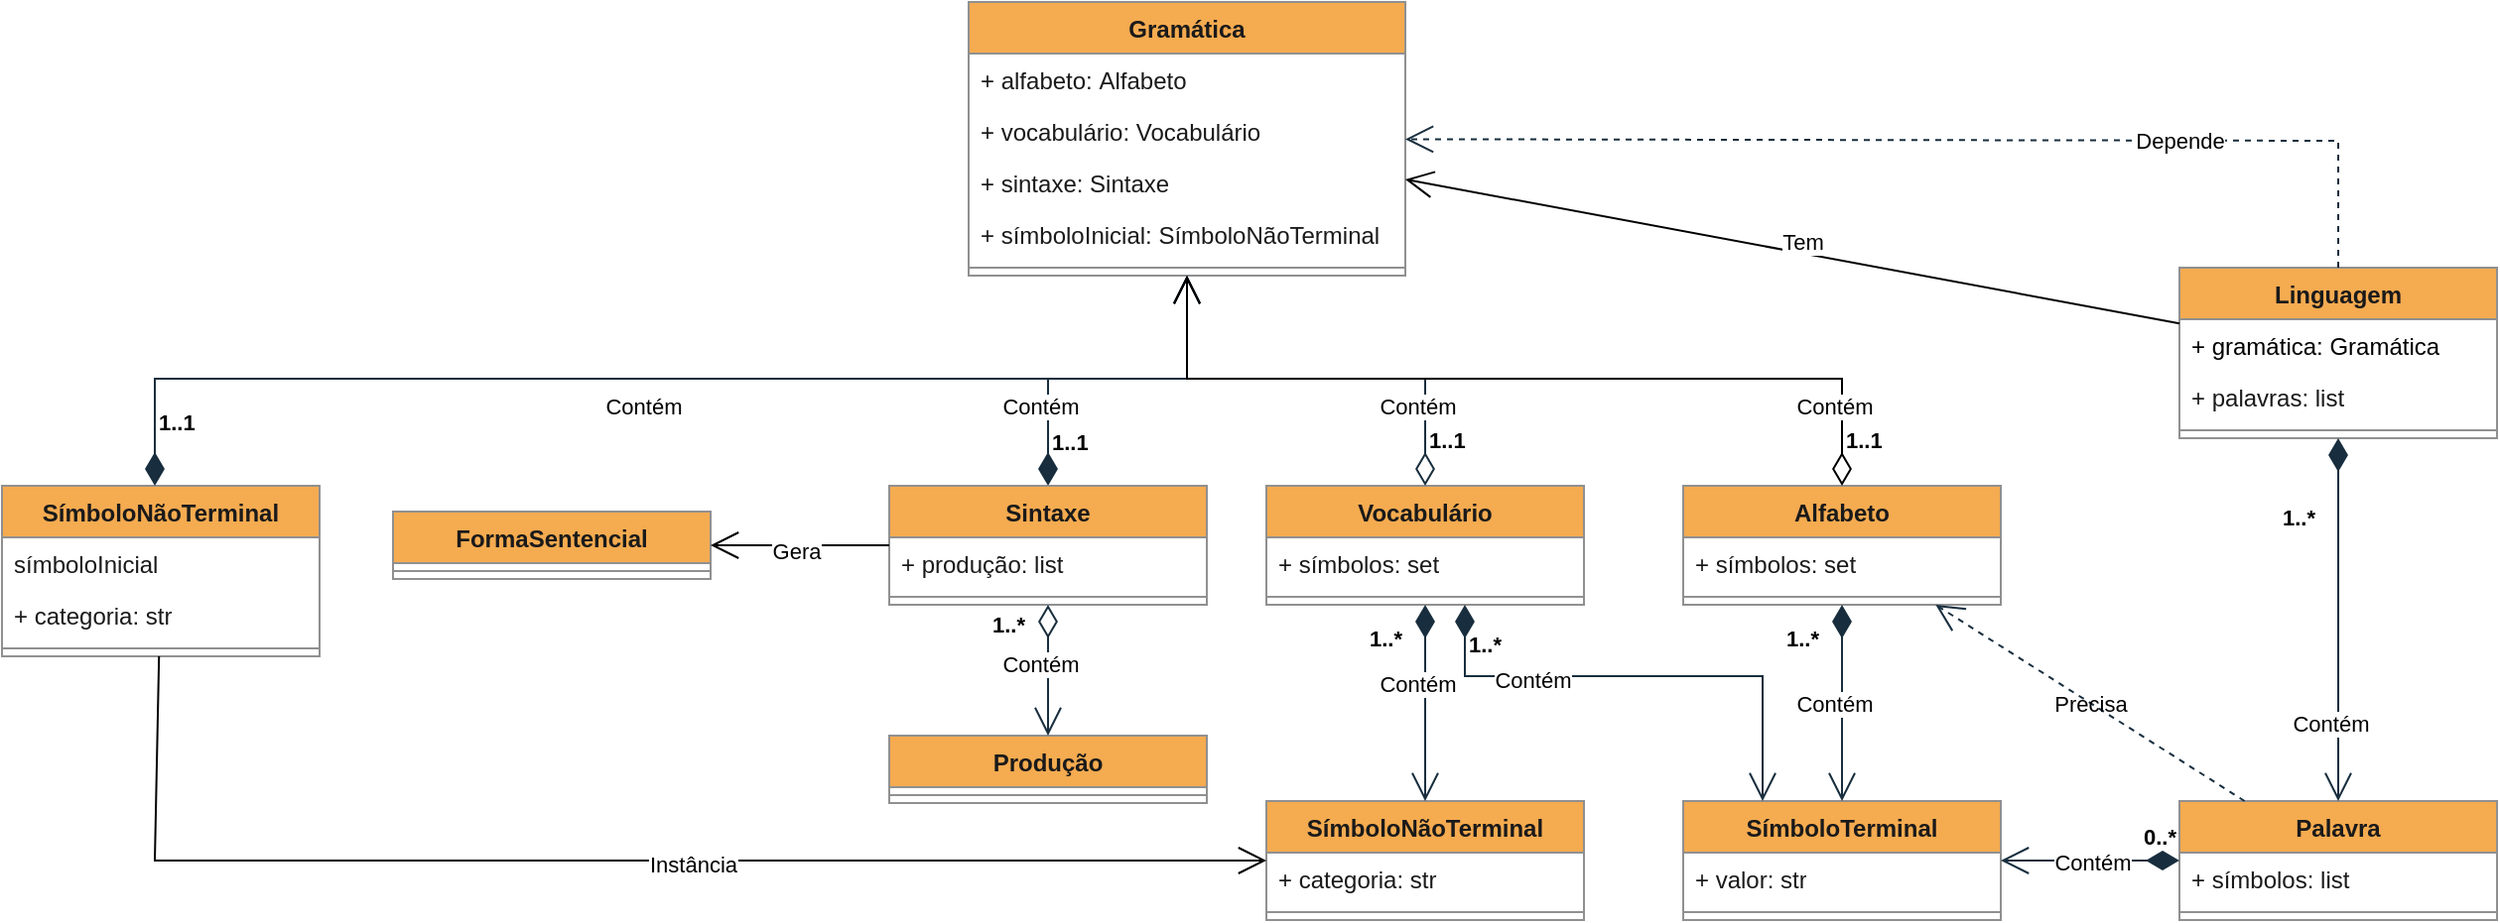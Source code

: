 <mxfile version="23.1.5" type="device">
  <diagram id="C5RBs43oDa-KdzZeNtuy" name="Page-1">
    <mxGraphModel dx="2501" dy="1915" grid="1" gridSize="10" guides="1" tooltips="1" connect="1" arrows="1" fold="1" page="1" pageScale="1" pageWidth="827" pageHeight="1169" math="0" shadow="0">
      <root>
        <mxCell id="WIyWlLk6GJQsqaUBKTNV-0" />
        <mxCell id="WIyWlLk6GJQsqaUBKTNV-1" parent="WIyWlLk6GJQsqaUBKTNV-0" />
        <mxCell id="KC9qn_wAbrLoVvTUjgyr-0" value="Palavra" style="swimlane;fontStyle=1;align=center;verticalAlign=top;childLayout=stackLayout;horizontal=1;startSize=26;horizontalStack=0;resizeParent=1;resizeParentMax=0;resizeLast=0;collapsible=1;marginBottom=0;whiteSpace=wrap;html=1;labelBackgroundColor=none;fillColor=#F5AB50;strokeColor=#909090;fontColor=#1A1A1A;" parent="WIyWlLk6GJQsqaUBKTNV-1" vertex="1">
          <mxGeometry x="270" y="183" width="160" height="60" as="geometry" />
        </mxCell>
        <mxCell id="KC9qn_wAbrLoVvTUjgyr-1" value="+ símbolos: list" style="text;strokeColor=none;fillColor=none;align=left;verticalAlign=top;spacingLeft=4;spacingRight=4;overflow=hidden;rotatable=0;points=[[0,0.5],[1,0.5]];portConstraint=eastwest;whiteSpace=wrap;html=1;labelBackgroundColor=none;fontColor=#1A1A1A;" parent="KC9qn_wAbrLoVvTUjgyr-0" vertex="1">
          <mxGeometry y="26" width="160" height="26" as="geometry" />
        </mxCell>
        <mxCell id="KC9qn_wAbrLoVvTUjgyr-2" value="" style="line;strokeWidth=1;fillColor=none;align=left;verticalAlign=middle;spacingTop=-1;spacingLeft=3;spacingRight=3;rotatable=0;labelPosition=right;points=[];portConstraint=eastwest;strokeColor=#909090;labelBackgroundColor=none;fontColor=#1A1A1A;" parent="KC9qn_wAbrLoVvTUjgyr-0" vertex="1">
          <mxGeometry y="52" width="160" height="8" as="geometry" />
        </mxCell>
        <mxCell id="KC9qn_wAbrLoVvTUjgyr-4" value="Alfabeto" style="swimlane;fontStyle=1;align=center;verticalAlign=top;childLayout=stackLayout;horizontal=1;startSize=26;horizontalStack=0;resizeParent=1;resizeParentMax=0;resizeLast=0;collapsible=1;marginBottom=0;whiteSpace=wrap;html=1;labelBackgroundColor=none;fillColor=#F5AB50;strokeColor=#909090;fontColor=#1A1A1A;" parent="WIyWlLk6GJQsqaUBKTNV-1" vertex="1">
          <mxGeometry x="20" y="24" width="160" height="60" as="geometry" />
        </mxCell>
        <mxCell id="KC9qn_wAbrLoVvTUjgyr-5" value="+ símbolos: set" style="text;strokeColor=none;fillColor=none;align=left;verticalAlign=top;spacingLeft=4;spacingRight=4;overflow=hidden;rotatable=0;points=[[0,0.5],[1,0.5]];portConstraint=eastwest;whiteSpace=wrap;html=1;labelBackgroundColor=none;fontColor=#1A1A1A;" parent="KC9qn_wAbrLoVvTUjgyr-4" vertex="1">
          <mxGeometry y="26" width="160" height="26" as="geometry" />
        </mxCell>
        <mxCell id="KC9qn_wAbrLoVvTUjgyr-6" value="" style="line;strokeWidth=1;fillColor=none;align=left;verticalAlign=middle;spacingTop=-1;spacingLeft=3;spacingRight=3;rotatable=0;labelPosition=right;points=[];portConstraint=eastwest;strokeColor=#909090;labelBackgroundColor=none;fontColor=#1A1A1A;" parent="KC9qn_wAbrLoVvTUjgyr-4" vertex="1">
          <mxGeometry y="52" width="160" height="8" as="geometry" />
        </mxCell>
        <mxCell id="KC9qn_wAbrLoVvTUjgyr-8" value="Linguagem" style="swimlane;fontStyle=1;align=center;verticalAlign=top;childLayout=stackLayout;horizontal=1;startSize=26;horizontalStack=0;resizeParent=1;resizeParentMax=0;resizeLast=0;collapsible=1;marginBottom=0;whiteSpace=wrap;html=1;labelBackgroundColor=none;fillColor=#F5AB50;strokeColor=#909090;fontColor=#1A1A1A;" parent="WIyWlLk6GJQsqaUBKTNV-1" vertex="1">
          <mxGeometry x="270" y="-86" width="160" height="86" as="geometry">
            <mxRectangle x="300" y="340" width="100" height="30" as="alternateBounds" />
          </mxGeometry>
        </mxCell>
        <mxCell id="8KDkpB8A5qFGhit-usQy-15" value="+ gramática: Gramática" style="text;strokeColor=none;fillColor=none;align=left;verticalAlign=top;spacingLeft=4;spacingRight=4;overflow=hidden;rotatable=0;points=[[0,0.5],[1,0.5]];portConstraint=eastwest;whiteSpace=wrap;html=1;" vertex="1" parent="KC9qn_wAbrLoVvTUjgyr-8">
          <mxGeometry y="26" width="160" height="26" as="geometry" />
        </mxCell>
        <mxCell id="gND7RPk0W_1YS8u8bLGv-8" value="+&amp;nbsp;palavras:&amp;nbsp;list" style="text;strokeColor=none;fillColor=none;align=left;verticalAlign=top;spacingLeft=4;spacingRight=4;overflow=hidden;rotatable=0;points=[[0,0.5],[1,0.5]];portConstraint=eastwest;whiteSpace=wrap;html=1;labelBackgroundColor=none;fontColor=#1A1A1A;" parent="KC9qn_wAbrLoVvTUjgyr-8" vertex="1">
          <mxGeometry y="52" width="160" height="26" as="geometry" />
        </mxCell>
        <mxCell id="KC9qn_wAbrLoVvTUjgyr-10" value="" style="line;strokeWidth=1;fillColor=none;align=left;verticalAlign=middle;spacingTop=-1;spacingLeft=3;spacingRight=3;rotatable=0;labelPosition=right;points=[];portConstraint=eastwest;strokeColor=#909090;labelBackgroundColor=none;fontColor=#1A1A1A;" parent="KC9qn_wAbrLoVvTUjgyr-8" vertex="1">
          <mxGeometry y="78" width="160" height="8" as="geometry" />
        </mxCell>
        <mxCell id="gND7RPk0W_1YS8u8bLGv-0" value="SímboloTerminal" style="swimlane;fontStyle=1;align=center;verticalAlign=top;childLayout=stackLayout;horizontal=1;startSize=26;horizontalStack=0;resizeParent=1;resizeParentMax=0;resizeLast=0;collapsible=1;marginBottom=0;whiteSpace=wrap;html=1;labelBackgroundColor=none;fillColor=#F5AB50;strokeColor=#909090;fontColor=#1A1A1A;" parent="WIyWlLk6GJQsqaUBKTNV-1" vertex="1">
          <mxGeometry x="20" y="183" width="160" height="60" as="geometry">
            <mxRectangle x="20" y="170" width="90" height="30" as="alternateBounds" />
          </mxGeometry>
        </mxCell>
        <mxCell id="TWA2oFTpwlA6nahOtgsA-4" value="+ valor: str" style="text;strokeColor=none;fillColor=none;align=left;verticalAlign=top;spacingLeft=4;spacingRight=4;overflow=hidden;rotatable=0;points=[[0,0.5],[1,0.5]];portConstraint=eastwest;whiteSpace=wrap;html=1;labelBackgroundColor=none;fontColor=#1A1A1A;" parent="gND7RPk0W_1YS8u8bLGv-0" vertex="1">
          <mxGeometry y="26" width="160" height="26" as="geometry" />
        </mxCell>
        <mxCell id="gND7RPk0W_1YS8u8bLGv-2" value="" style="line;strokeWidth=1;fillColor=none;align=left;verticalAlign=middle;spacingTop=-1;spacingLeft=3;spacingRight=3;rotatable=0;labelPosition=right;points=[];portConstraint=eastwest;strokeColor=#909090;labelBackgroundColor=none;fontColor=#1A1A1A;" parent="gND7RPk0W_1YS8u8bLGv-0" vertex="1">
          <mxGeometry y="52" width="160" height="8" as="geometry" />
        </mxCell>
        <mxCell id="gND7RPk0W_1YS8u8bLGv-10" value="&lt;b&gt;1..*&lt;/b&gt;" style="endArrow=open;endSize=12;startArrow=diamondThin;startSize=14;startFill=1;edgeStyle=orthogonalEdgeStyle;align=left;verticalAlign=bottom;rounded=0;html=1;targetPerimeterSpacing=0;labelBackgroundColor=none;strokeColor=#182E3E;fontColor=default;" parent="WIyWlLk6GJQsqaUBKTNV-1" source="KC9qn_wAbrLoVvTUjgyr-4" target="gND7RPk0W_1YS8u8bLGv-0" edge="1">
          <mxGeometry x="-0.475" y="-30" relative="1" as="geometry">
            <mxPoint x="180" y="270" as="sourcePoint" />
            <mxPoint x="60" y="270" as="targetPoint" />
            <mxPoint as="offset" />
          </mxGeometry>
        </mxCell>
        <mxCell id="gND7RPk0W_1YS8u8bLGv-13" value="&lt;b&gt;0..*&lt;/b&gt;" style="endArrow=open;endSize=12;startArrow=diamondThin;startSize=14;startFill=1;edgeStyle=orthogonalEdgeStyle;align=left;verticalAlign=bottom;rounded=0;html=1;targetPerimeterSpacing=0;labelBackgroundColor=none;strokeColor=#182E3E;fontColor=default;" parent="WIyWlLk6GJQsqaUBKTNV-1" source="KC9qn_wAbrLoVvTUjgyr-0" target="gND7RPk0W_1YS8u8bLGv-0" edge="1">
          <mxGeometry x="-0.556" y="-3" relative="1" as="geometry">
            <mxPoint x="400" y="320" as="sourcePoint" />
            <mxPoint x="400" y="236" as="targetPoint" />
            <mxPoint as="offset" />
          </mxGeometry>
        </mxCell>
        <mxCell id="gND7RPk0W_1YS8u8bLGv-15" value="Precisa" style="endArrow=open;endSize=12;dashed=1;html=1;rounded=0;labelBackgroundColor=none;strokeColor=#182E3E;fontColor=default;" parent="WIyWlLk6GJQsqaUBKTNV-1" source="KC9qn_wAbrLoVvTUjgyr-0" target="KC9qn_wAbrLoVvTUjgyr-4" edge="1">
          <mxGeometry width="160" relative="1" as="geometry">
            <mxPoint x="570" y="260" as="sourcePoint" />
            <mxPoint x="730" y="260" as="targetPoint" />
          </mxGeometry>
        </mxCell>
        <mxCell id="TWA2oFTpwlA6nahOtgsA-2" value="&lt;b&gt;1..*&lt;/b&gt;" style="endArrow=open;endSize=12;startArrow=diamondThin;startSize=14;startFill=1;edgeStyle=orthogonalEdgeStyle;align=left;verticalAlign=bottom;rounded=0;html=1;targetPerimeterSpacing=0;labelBackgroundColor=none;strokeColor=#182E3E;fontColor=default;" parent="WIyWlLk6GJQsqaUBKTNV-1" source="KC9qn_wAbrLoVvTUjgyr-8" target="KC9qn_wAbrLoVvTUjgyr-0" edge="1">
          <mxGeometry x="-0.465" y="-30" relative="1" as="geometry">
            <mxPoint x="510" y="280" as="sourcePoint" />
            <mxPoint x="420" y="280" as="targetPoint" />
            <mxPoint as="offset" />
          </mxGeometry>
        </mxCell>
        <mxCell id="XZOa5JN2ejwMlJvhmXEw-0" value="SímboloNãoTerminal" style="swimlane;fontStyle=1;align=center;verticalAlign=top;childLayout=stackLayout;horizontal=1;startSize=26;horizontalStack=0;resizeParent=1;resizeParentMax=0;resizeLast=0;collapsible=1;marginBottom=0;whiteSpace=wrap;html=1;labelBackgroundColor=none;fillColor=#F5AB50;strokeColor=#909090;fontColor=#1A1A1A;" vertex="1" parent="WIyWlLk6GJQsqaUBKTNV-1">
          <mxGeometry x="-190" y="183" width="160" height="60" as="geometry">
            <mxRectangle x="20" y="170" width="90" height="30" as="alternateBounds" />
          </mxGeometry>
        </mxCell>
        <mxCell id="XZOa5JN2ejwMlJvhmXEw-1" value="+ categoria: str" style="text;strokeColor=none;fillColor=none;align=left;verticalAlign=top;spacingLeft=4;spacingRight=4;overflow=hidden;rotatable=0;points=[[0,0.5],[1,0.5]];portConstraint=eastwest;whiteSpace=wrap;html=1;labelBackgroundColor=none;fontColor=#1A1A1A;" vertex="1" parent="XZOa5JN2ejwMlJvhmXEw-0">
          <mxGeometry y="26" width="160" height="26" as="geometry" />
        </mxCell>
        <mxCell id="XZOa5JN2ejwMlJvhmXEw-2" value="" style="line;strokeWidth=1;fillColor=none;align=left;verticalAlign=middle;spacingTop=-1;spacingLeft=3;spacingRight=3;rotatable=0;labelPosition=right;points=[];portConstraint=eastwest;strokeColor=#909090;labelBackgroundColor=none;fontColor=#1A1A1A;" vertex="1" parent="XZOa5JN2ejwMlJvhmXEw-0">
          <mxGeometry y="52" width="160" height="8" as="geometry" />
        </mxCell>
        <mxCell id="XZOa5JN2ejwMlJvhmXEw-7" value="Vocabulário" style="swimlane;fontStyle=1;align=center;verticalAlign=top;childLayout=stackLayout;horizontal=1;startSize=26;horizontalStack=0;resizeParent=1;resizeParentMax=0;resizeLast=0;collapsible=1;marginBottom=0;whiteSpace=wrap;html=1;labelBackgroundColor=none;fillColor=#F5AB50;strokeColor=#909090;fontColor=#1A1A1A;" vertex="1" parent="WIyWlLk6GJQsqaUBKTNV-1">
          <mxGeometry x="-190" y="24" width="160" height="60" as="geometry">
            <mxRectangle x="20" y="170" width="90" height="30" as="alternateBounds" />
          </mxGeometry>
        </mxCell>
        <mxCell id="8KDkpB8A5qFGhit-usQy-0" value="+ símbolos: set" style="text;strokeColor=none;fillColor=none;align=left;verticalAlign=top;spacingLeft=4;spacingRight=4;overflow=hidden;rotatable=0;points=[[0,0.5],[1,0.5]];portConstraint=eastwest;whiteSpace=wrap;html=1;labelBackgroundColor=none;fontColor=#1A1A1A;" vertex="1" parent="XZOa5JN2ejwMlJvhmXEw-7">
          <mxGeometry y="26" width="160" height="26" as="geometry" />
        </mxCell>
        <mxCell id="XZOa5JN2ejwMlJvhmXEw-9" value="" style="line;strokeWidth=1;fillColor=none;align=left;verticalAlign=middle;spacingTop=-1;spacingLeft=3;spacingRight=3;rotatable=0;labelPosition=right;points=[];portConstraint=eastwest;strokeColor=#909090;labelBackgroundColor=none;fontColor=#1A1A1A;" vertex="1" parent="XZOa5JN2ejwMlJvhmXEw-7">
          <mxGeometry y="52" width="160" height="8" as="geometry" />
        </mxCell>
        <mxCell id="XZOa5JN2ejwMlJvhmXEw-12" value="Produção" style="swimlane;fontStyle=1;align=center;verticalAlign=top;childLayout=stackLayout;horizontal=1;startSize=26;horizontalStack=0;resizeParent=1;resizeParentMax=0;resizeLast=0;collapsible=1;marginBottom=0;whiteSpace=wrap;html=1;labelBackgroundColor=none;fillColor=#F5AB50;strokeColor=#909090;fontColor=#1A1A1A;" vertex="1" parent="WIyWlLk6GJQsqaUBKTNV-1">
          <mxGeometry x="-380" y="150" width="160" height="34" as="geometry">
            <mxRectangle x="20" y="170" width="90" height="30" as="alternateBounds" />
          </mxGeometry>
        </mxCell>
        <mxCell id="XZOa5JN2ejwMlJvhmXEw-13" value="" style="line;strokeWidth=1;fillColor=none;align=left;verticalAlign=middle;spacingTop=-1;spacingLeft=3;spacingRight=3;rotatable=0;labelPosition=right;points=[];portConstraint=eastwest;strokeColor=#909090;labelBackgroundColor=none;fontColor=#1A1A1A;" vertex="1" parent="XZOa5JN2ejwMlJvhmXEw-12">
          <mxGeometry y="26" width="160" height="8" as="geometry" />
        </mxCell>
        <mxCell id="XZOa5JN2ejwMlJvhmXEw-21" value="SímboloNãoTerminal" style="swimlane;fontStyle=1;align=center;verticalAlign=top;childLayout=stackLayout;horizontal=1;startSize=26;horizontalStack=0;resizeParent=1;resizeParentMax=0;resizeLast=0;collapsible=1;marginBottom=0;whiteSpace=wrap;html=1;labelBackgroundColor=none;fillColor=#F5AB50;strokeColor=#909090;fontColor=#1A1A1A;" vertex="1" parent="WIyWlLk6GJQsqaUBKTNV-1">
          <mxGeometry x="-827" y="24" width="160" height="86" as="geometry">
            <mxRectangle x="20" y="170" width="90" height="30" as="alternateBounds" />
          </mxGeometry>
        </mxCell>
        <mxCell id="XZOa5JN2ejwMlJvhmXEw-24" value="símboloInicial" style="text;strokeColor=none;fillColor=none;align=left;verticalAlign=top;spacingLeft=4;spacingRight=4;overflow=hidden;rotatable=0;points=[[0,0.5],[1,0.5]];portConstraint=eastwest;whiteSpace=wrap;html=1;labelBackgroundColor=none;fontColor=#1A1A1A;" vertex="1" parent="XZOa5JN2ejwMlJvhmXEw-21">
          <mxGeometry y="26" width="160" height="26" as="geometry" />
        </mxCell>
        <mxCell id="XZOa5JN2ejwMlJvhmXEw-22" value="+ categoria: str" style="text;strokeColor=none;fillColor=none;align=left;verticalAlign=top;spacingLeft=4;spacingRight=4;overflow=hidden;rotatable=0;points=[[0,0.5],[1,0.5]];portConstraint=eastwest;whiteSpace=wrap;html=1;labelBackgroundColor=none;fontColor=#1A1A1A;" vertex="1" parent="XZOa5JN2ejwMlJvhmXEw-21">
          <mxGeometry y="52" width="160" height="26" as="geometry" />
        </mxCell>
        <mxCell id="XZOa5JN2ejwMlJvhmXEw-23" value="" style="line;strokeWidth=1;fillColor=none;align=left;verticalAlign=middle;spacingTop=-1;spacingLeft=3;spacingRight=3;rotatable=0;labelPosition=right;points=[];portConstraint=eastwest;strokeColor=#909090;labelBackgroundColor=none;fontColor=#1A1A1A;" vertex="1" parent="XZOa5JN2ejwMlJvhmXEw-21">
          <mxGeometry y="78" width="160" height="8" as="geometry" />
        </mxCell>
        <mxCell id="XZOa5JN2ejwMlJvhmXEw-25" value="" style="endArrow=open;startArrow=none;endFill=0;startFill=0;html=1;rounded=0;endSize=12;" edge="1" parent="WIyWlLk6GJQsqaUBKTNV-1" source="XZOa5JN2ejwMlJvhmXEw-21" target="XZOa5JN2ejwMlJvhmXEw-0">
          <mxGeometry width="160" relative="1" as="geometry">
            <mxPoint x="-380" y="150" as="sourcePoint" />
            <mxPoint x="-220" y="150" as="targetPoint" />
            <Array as="points">
              <mxPoint x="-750" y="213" />
            </Array>
          </mxGeometry>
        </mxCell>
        <mxCell id="XZOa5JN2ejwMlJvhmXEw-34" value="Instância" style="edgeLabel;html=1;align=center;verticalAlign=middle;resizable=0;points=[];" connectable="0" vertex="1" parent="XZOa5JN2ejwMlJvhmXEw-25">
          <mxGeometry x="0.127" y="-2" relative="1" as="geometry">
            <mxPoint as="offset" />
          </mxGeometry>
        </mxCell>
        <mxCell id="XZOa5JN2ejwMlJvhmXEw-26" value="Gramática" style="swimlane;fontStyle=1;align=center;verticalAlign=top;childLayout=stackLayout;horizontal=1;startSize=26;horizontalStack=0;resizeParent=1;resizeParentMax=0;resizeLast=0;collapsible=1;marginBottom=0;whiteSpace=wrap;html=1;labelBackgroundColor=none;fillColor=#F5AB50;strokeColor=#909090;fontColor=#1A1A1A;" vertex="1" parent="WIyWlLk6GJQsqaUBKTNV-1">
          <mxGeometry x="-340" y="-220" width="220" height="138" as="geometry">
            <mxRectangle x="20" y="170" width="90" height="30" as="alternateBounds" />
          </mxGeometry>
        </mxCell>
        <mxCell id="8KDkpB8A5qFGhit-usQy-11" value="+ alfabeto:&amp;nbsp;Alfabeto" style="text;strokeColor=none;fillColor=none;align=left;verticalAlign=top;spacingLeft=4;spacingRight=4;overflow=hidden;rotatable=0;points=[[0,0.5],[1,0.5]];portConstraint=eastwest;whiteSpace=wrap;html=1;labelBackgroundColor=none;fontColor=#1A1A1A;" vertex="1" parent="XZOa5JN2ejwMlJvhmXEw-26">
          <mxGeometry y="26" width="220" height="26" as="geometry" />
        </mxCell>
        <mxCell id="8KDkpB8A5qFGhit-usQy-9" value="+ vocabulário:&amp;nbsp;Vocabulário" style="text;strokeColor=none;fillColor=none;align=left;verticalAlign=top;spacingLeft=4;spacingRight=4;overflow=hidden;rotatable=0;points=[[0,0.5],[1,0.5]];portConstraint=eastwest;whiteSpace=wrap;html=1;labelBackgroundColor=none;fontColor=#1A1A1A;" vertex="1" parent="XZOa5JN2ejwMlJvhmXEw-26">
          <mxGeometry y="52" width="220" height="26" as="geometry" />
        </mxCell>
        <mxCell id="8KDkpB8A5qFGhit-usQy-10" value="+ sintaxe:&amp;nbsp;Sintaxe" style="text;strokeColor=none;fillColor=none;align=left;verticalAlign=top;spacingLeft=4;spacingRight=4;overflow=hidden;rotatable=0;points=[[0,0.5],[1,0.5]];portConstraint=eastwest;whiteSpace=wrap;html=1;labelBackgroundColor=none;fontColor=#1A1A1A;" vertex="1" parent="XZOa5JN2ejwMlJvhmXEw-26">
          <mxGeometry y="78" width="220" height="26" as="geometry" />
        </mxCell>
        <mxCell id="8KDkpB8A5qFGhit-usQy-6" value="+ símboloInicial:&amp;nbsp;SímboloNãoTerminal" style="text;strokeColor=none;fillColor=none;align=left;verticalAlign=top;spacingLeft=4;spacingRight=4;overflow=hidden;rotatable=0;points=[[0,0.5],[1,0.5]];portConstraint=eastwest;whiteSpace=wrap;html=1;labelBackgroundColor=none;fontColor=#1A1A1A;" vertex="1" parent="XZOa5JN2ejwMlJvhmXEw-26">
          <mxGeometry y="104" width="220" height="26" as="geometry" />
        </mxCell>
        <mxCell id="XZOa5JN2ejwMlJvhmXEw-27" value="" style="line;strokeWidth=1;fillColor=none;align=left;verticalAlign=middle;spacingTop=-1;spacingLeft=3;spacingRight=3;rotatable=0;labelPosition=right;points=[];portConstraint=eastwest;strokeColor=#909090;labelBackgroundColor=none;fontColor=#1A1A1A;" vertex="1" parent="XZOa5JN2ejwMlJvhmXEw-26">
          <mxGeometry y="130" width="220" height="8" as="geometry" />
        </mxCell>
        <mxCell id="XZOa5JN2ejwMlJvhmXEw-29" value="&lt;b&gt;1..1&lt;/b&gt;" style="endArrow=open;endSize=12;startArrow=diamondThin;startSize=14;startFill=0;edgeStyle=orthogonalEdgeStyle;align=left;verticalAlign=bottom;rounded=0;html=1;targetPerimeterSpacing=0;labelBackgroundColor=none;strokeColor=#182E3E;fontColor=default;" edge="1" parent="WIyWlLk6GJQsqaUBKTNV-1" source="XZOa5JN2ejwMlJvhmXEw-7" target="XZOa5JN2ejwMlJvhmXEw-26">
          <mxGeometry x="-0.878" relative="1" as="geometry">
            <mxPoint x="-170" y="11" as="sourcePoint" />
            <mxPoint x="-500" y="-99" as="targetPoint" />
            <mxPoint as="offset" />
            <Array as="points">
              <mxPoint x="-110" y="-30" />
              <mxPoint x="-230" y="-30" />
            </Array>
          </mxGeometry>
        </mxCell>
        <mxCell id="XZOa5JN2ejwMlJvhmXEw-30" value="&lt;b&gt;1..1&lt;br&gt;&lt;/b&gt;" style="endArrow=open;endSize=12;startArrow=diamondThin;startSize=14;startFill=1;edgeStyle=orthogonalEdgeStyle;align=left;verticalAlign=bottom;rounded=0;html=1;targetPerimeterSpacing=0;labelBackgroundColor=none;strokeColor=#182E3E;fontColor=default;" edge="1" parent="WIyWlLk6GJQsqaUBKTNV-1" source="3rAQtkAcfbmT3sl82F9G-8" target="XZOa5JN2ejwMlJvhmXEw-26">
          <mxGeometry x="-0.844" relative="1" as="geometry">
            <mxPoint x="-360" as="sourcePoint" />
            <mxPoint x="-420" y="-110" as="targetPoint" />
            <mxPoint as="offset" />
            <Array as="points">
              <mxPoint x="-300" y="-30" />
              <mxPoint x="-230" y="-30" />
            </Array>
          </mxGeometry>
        </mxCell>
        <mxCell id="XZOa5JN2ejwMlJvhmXEw-31" value="&lt;b&gt;1..1&lt;/b&gt;" style="endArrow=open;endSize=12;startArrow=diamondThin;startSize=14;startFill=1;edgeStyle=orthogonalEdgeStyle;align=left;verticalAlign=bottom;rounded=0;html=1;targetPerimeterSpacing=0;labelBackgroundColor=none;strokeColor=#182E3E;fontColor=default;" edge="1" parent="WIyWlLk6GJQsqaUBKTNV-1" source="XZOa5JN2ejwMlJvhmXEw-21" target="XZOa5JN2ejwMlJvhmXEw-26">
          <mxGeometry x="-0.926" relative="1" as="geometry">
            <mxPoint x="-500" y="10" as="sourcePoint" />
            <mxPoint x="-560" y="-110" as="targetPoint" />
            <mxPoint as="offset" />
            <Array as="points">
              <mxPoint x="-750" y="-30" />
              <mxPoint x="-230" y="-30" />
            </Array>
          </mxGeometry>
        </mxCell>
        <mxCell id="XZOa5JN2ejwMlJvhmXEw-32" value="&lt;b&gt;1..1&lt;/b&gt;" style="endArrow=open;html=1;endSize=12;startArrow=diamondThin;startSize=14;startFill=0;edgeStyle=orthogonalEdgeStyle;align=left;verticalAlign=bottom;rounded=0;" edge="1" parent="WIyWlLk6GJQsqaUBKTNV-1" source="KC9qn_wAbrLoVvTUjgyr-4" target="XZOa5JN2ejwMlJvhmXEw-26">
          <mxGeometry x="-0.936" relative="1" as="geometry">
            <mxPoint x="-20" y="-70" as="sourcePoint" />
            <mxPoint x="140" y="-70" as="targetPoint" />
            <Array as="points">
              <mxPoint x="100" y="-30" />
              <mxPoint x="-230" y="-30" />
            </Array>
            <mxPoint as="offset" />
          </mxGeometry>
        </mxCell>
        <mxCell id="boXs6xUsarNE2KnVWenK-3" value="Contém" style="edgeLabel;html=1;align=center;verticalAlign=middle;resizable=0;points=[];" connectable="0" vertex="1" parent="WIyWlLk6GJQsqaUBKTNV-1">
          <mxGeometry x="360" y="150" as="geometry">
            <mxPoint x="-14" y="-6" as="offset" />
          </mxGeometry>
        </mxCell>
        <mxCell id="boXs6xUsarNE2KnVWenK-4" value="Contém" style="edgeLabel;html=1;align=center;verticalAlign=middle;resizable=0;points=[];" connectable="0" vertex="1" parent="WIyWlLk6GJQsqaUBKTNV-1">
          <mxGeometry x="240" y="220" as="geometry">
            <mxPoint x="-14" y="-6" as="offset" />
          </mxGeometry>
        </mxCell>
        <mxCell id="boXs6xUsarNE2KnVWenK-5" value="Contém" style="edgeLabel;html=1;align=center;verticalAlign=middle;resizable=0;points=[];" connectable="0" vertex="1" parent="WIyWlLk6GJQsqaUBKTNV-1">
          <mxGeometry x="110" y="140" as="geometry">
            <mxPoint x="-14" y="-6" as="offset" />
          </mxGeometry>
        </mxCell>
        <mxCell id="boXs6xUsarNE2KnVWenK-6" value="Contém" style="edgeLabel;html=1;align=center;verticalAlign=middle;resizable=0;points=[];" connectable="0" vertex="1" parent="WIyWlLk6GJQsqaUBKTNV-1">
          <mxGeometry x="110" y="-10" as="geometry">
            <mxPoint x="-14" y="-6" as="offset" />
          </mxGeometry>
        </mxCell>
        <mxCell id="boXs6xUsarNE2KnVWenK-7" value="Contém" style="edgeLabel;html=1;align=center;verticalAlign=middle;resizable=0;points=[];" connectable="0" vertex="1" parent="WIyWlLk6GJQsqaUBKTNV-1">
          <mxGeometry x="-100" y="-10" as="geometry">
            <mxPoint x="-14" y="-6" as="offset" />
          </mxGeometry>
        </mxCell>
        <mxCell id="boXs6xUsarNE2KnVWenK-8" value="Contém" style="edgeLabel;html=1;align=center;verticalAlign=middle;resizable=0;points=[];" connectable="0" vertex="1" parent="WIyWlLk6GJQsqaUBKTNV-1">
          <mxGeometry x="-290" y="-10" as="geometry">
            <mxPoint x="-14" y="-6" as="offset" />
          </mxGeometry>
        </mxCell>
        <mxCell id="boXs6xUsarNE2KnVWenK-9" value="Contém" style="edgeLabel;html=1;align=center;verticalAlign=middle;resizable=0;points=[];" connectable="0" vertex="1" parent="WIyWlLk6GJQsqaUBKTNV-1">
          <mxGeometry x="-490" y="-10" as="geometry">
            <mxPoint x="-14" y="-6" as="offset" />
          </mxGeometry>
        </mxCell>
        <mxCell id="3rAQtkAcfbmT3sl82F9G-2" value="&lt;b&gt;1..*&lt;/b&gt;" style="endArrow=open;endSize=12;startArrow=diamondThin;startSize=14;startFill=1;edgeStyle=orthogonalEdgeStyle;align=left;verticalAlign=bottom;rounded=0;html=1;targetPerimeterSpacing=0;labelBackgroundColor=none;strokeColor=#182E3E;fontColor=default;" edge="1" parent="WIyWlLk6GJQsqaUBKTNV-1" source="XZOa5JN2ejwMlJvhmXEw-7" target="XZOa5JN2ejwMlJvhmXEw-0">
          <mxGeometry x="-0.475" y="-30" relative="1" as="geometry">
            <mxPoint x="-140" y="70" as="sourcePoint" />
            <mxPoint x="-140" y="169" as="targetPoint" />
            <mxPoint as="offset" />
          </mxGeometry>
        </mxCell>
        <mxCell id="3rAQtkAcfbmT3sl82F9G-3" value="Contém" style="edgeLabel;html=1;align=center;verticalAlign=middle;resizable=0;points=[];" connectable="0" vertex="1" parent="WIyWlLk6GJQsqaUBKTNV-1">
          <mxGeometry x="-100" y="130" as="geometry">
            <mxPoint x="-14" y="-6" as="offset" />
          </mxGeometry>
        </mxCell>
        <mxCell id="3rAQtkAcfbmT3sl82F9G-4" value="&lt;b&gt;1..*&lt;/b&gt;" style="endArrow=open;endSize=12;startArrow=diamondThin;startSize=14;startFill=1;edgeStyle=orthogonalEdgeStyle;align=left;verticalAlign=bottom;rounded=0;html=1;targetPerimeterSpacing=0;labelBackgroundColor=none;strokeColor=#182E3E;fontColor=default;" edge="1" parent="WIyWlLk6GJQsqaUBKTNV-1" source="XZOa5JN2ejwMlJvhmXEw-7" target="gND7RPk0W_1YS8u8bLGv-0">
          <mxGeometry x="-0.767" relative="1" as="geometry">
            <mxPoint x="-30" y="67.5" as="sourcePoint" />
            <mxPoint x="-30" y="192.5" as="targetPoint" />
            <mxPoint as="offset" />
            <Array as="points">
              <mxPoint x="-90" y="120" />
              <mxPoint x="60" y="120" />
            </Array>
          </mxGeometry>
        </mxCell>
        <mxCell id="3rAQtkAcfbmT3sl82F9G-5" value="Contém" style="edgeLabel;html=1;align=center;verticalAlign=middle;resizable=0;points=[];" connectable="0" vertex="1" parent="WIyWlLk6GJQsqaUBKTNV-1">
          <mxGeometry x="-130" y="84" as="geometry">
            <mxPoint x="74" y="38" as="offset" />
          </mxGeometry>
        </mxCell>
        <mxCell id="3rAQtkAcfbmT3sl82F9G-8" value="Sintaxe" style="swimlane;fontStyle=1;align=center;verticalAlign=top;childLayout=stackLayout;horizontal=1;startSize=26;horizontalStack=0;resizeParent=1;resizeParentMax=0;resizeLast=0;collapsible=1;marginBottom=0;whiteSpace=wrap;html=1;labelBackgroundColor=none;fillColor=#F5AB50;strokeColor=#909090;fontColor=#1A1A1A;" vertex="1" parent="WIyWlLk6GJQsqaUBKTNV-1">
          <mxGeometry x="-380" y="24" width="160" height="60" as="geometry">
            <mxRectangle x="20" y="170" width="90" height="30" as="alternateBounds" />
          </mxGeometry>
        </mxCell>
        <mxCell id="8KDkpB8A5qFGhit-usQy-2" value="+ produção: list" style="text;strokeColor=none;fillColor=none;align=left;verticalAlign=top;spacingLeft=4;spacingRight=4;overflow=hidden;rotatable=0;points=[[0,0.5],[1,0.5]];portConstraint=eastwest;whiteSpace=wrap;html=1;labelBackgroundColor=none;fontColor=#1A1A1A;" vertex="1" parent="3rAQtkAcfbmT3sl82F9G-8">
          <mxGeometry y="26" width="160" height="26" as="geometry" />
        </mxCell>
        <mxCell id="3rAQtkAcfbmT3sl82F9G-9" value="" style="line;strokeWidth=1;fillColor=none;align=left;verticalAlign=middle;spacingTop=-1;spacingLeft=3;spacingRight=3;rotatable=0;labelPosition=right;points=[];portConstraint=eastwest;strokeColor=#909090;labelBackgroundColor=none;fontColor=#1A1A1A;" vertex="1" parent="3rAQtkAcfbmT3sl82F9G-8">
          <mxGeometry y="52" width="160" height="8" as="geometry" />
        </mxCell>
        <mxCell id="8KDkpB8A5qFGhit-usQy-7" value="&lt;b&gt;1..*&lt;br&gt;&lt;/b&gt;" style="endArrow=open;endSize=12;startArrow=diamondThin;startSize=14;startFill=0;edgeStyle=orthogonalEdgeStyle;align=left;verticalAlign=bottom;rounded=0;html=1;targetPerimeterSpacing=0;labelBackgroundColor=none;strokeColor=#182E3E;fontColor=default;" edge="1" parent="WIyWlLk6GJQsqaUBKTNV-1" source="3rAQtkAcfbmT3sl82F9G-8" target="XZOa5JN2ejwMlJvhmXEw-12">
          <mxGeometry x="-0.429" y="-30" relative="1" as="geometry">
            <mxPoint x="-350" y="110" as="sourcePoint" />
            <mxPoint x="-280" y="110" as="targetPoint" />
            <mxPoint as="offset" />
            <Array as="points" />
          </mxGeometry>
        </mxCell>
        <mxCell id="8KDkpB8A5qFGhit-usQy-12" value="Contém" style="edgeLabel;html=1;align=center;verticalAlign=middle;resizable=0;points=[];" connectable="0" vertex="1" parent="WIyWlLk6GJQsqaUBKTNV-1">
          <mxGeometry x="-290" y="120" as="geometry">
            <mxPoint x="-14" y="-6" as="offset" />
          </mxGeometry>
        </mxCell>
        <mxCell id="8KDkpB8A5qFGhit-usQy-13" value="&lt;span style=&quot;background-color: rgb(255, 255, 255);&quot;&gt;Depende&lt;/span&gt;" style="endArrow=open;endSize=12;dashed=1;html=1;rounded=0;labelBackgroundColor=none;strokeColor=#182E3E;fontColor=default;" edge="1" parent="WIyWlLk6GJQsqaUBKTNV-1" source="KC9qn_wAbrLoVvTUjgyr-8" target="XZOa5JN2ejwMlJvhmXEw-26">
          <mxGeometry x="-0.458" width="160" relative="1" as="geometry">
            <mxPoint x="-20" y="-180" as="sourcePoint" />
            <mxPoint x="-20" y="-120" as="targetPoint" />
            <Array as="points">
              <mxPoint x="350" y="-150" />
            </Array>
            <mxPoint as="offset" />
          </mxGeometry>
        </mxCell>
        <mxCell id="8KDkpB8A5qFGhit-usQy-20" value="" style="endArrow=open;startArrow=none;endFill=0;startFill=0;html=1;rounded=0;endSize=12;" edge="1" parent="WIyWlLk6GJQsqaUBKTNV-1" source="KC9qn_wAbrLoVvTUjgyr-8" target="XZOa5JN2ejwMlJvhmXEw-26">
          <mxGeometry width="160" relative="1" as="geometry">
            <mxPoint x="20" y="-120" as="sourcePoint" />
            <mxPoint x="180" y="-120" as="targetPoint" />
          </mxGeometry>
        </mxCell>
        <mxCell id="8KDkpB8A5qFGhit-usQy-22" value="Tem" style="edgeLabel;html=1;align=center;verticalAlign=middle;resizable=0;points=[];" connectable="0" vertex="1" parent="8KDkpB8A5qFGhit-usQy-20">
          <mxGeometry x="-0.208" y="-1" relative="1" as="geometry">
            <mxPoint x="-36" y="-12" as="offset" />
          </mxGeometry>
        </mxCell>
        <mxCell id="8KDkpB8A5qFGhit-usQy-25" value="FormaSentencial" style="swimlane;fontStyle=1;align=center;verticalAlign=top;childLayout=stackLayout;horizontal=1;startSize=26;horizontalStack=0;resizeParent=1;resizeParentMax=0;resizeLast=0;collapsible=1;marginBottom=0;whiteSpace=wrap;html=1;labelBackgroundColor=none;fillColor=#F5AB50;strokeColor=#909090;fontColor=#1A1A1A;" vertex="1" parent="WIyWlLk6GJQsqaUBKTNV-1">
          <mxGeometry x="-630" y="37" width="160" height="34" as="geometry">
            <mxRectangle x="20" y="170" width="90" height="30" as="alternateBounds" />
          </mxGeometry>
        </mxCell>
        <mxCell id="8KDkpB8A5qFGhit-usQy-26" value="" style="line;strokeWidth=1;fillColor=none;align=left;verticalAlign=middle;spacingTop=-1;spacingLeft=3;spacingRight=3;rotatable=0;labelPosition=right;points=[];portConstraint=eastwest;strokeColor=#909090;labelBackgroundColor=none;fontColor=#1A1A1A;" vertex="1" parent="8KDkpB8A5qFGhit-usQy-25">
          <mxGeometry y="26" width="160" height="8" as="geometry" />
        </mxCell>
        <mxCell id="3oCouhRHpkfQopcsgL7M-0" value="" style="endArrow=open;endFill=1;endSize=12;html=1;rounded=0;" edge="1" parent="WIyWlLk6GJQsqaUBKTNV-1" source="3rAQtkAcfbmT3sl82F9G-8" target="8KDkpB8A5qFGhit-usQy-25">
          <mxGeometry width="160" relative="1" as="geometry">
            <mxPoint x="-420" y="10" as="sourcePoint" />
            <mxPoint x="-270" y="-80" as="targetPoint" />
          </mxGeometry>
        </mxCell>
        <mxCell id="3oCouhRHpkfQopcsgL7M-7" value="Gera" style="edgeLabel;html=1;align=center;verticalAlign=middle;resizable=0;points=[];" connectable="0" vertex="1" parent="3oCouhRHpkfQopcsgL7M-0">
          <mxGeometry x="0.044" y="3" relative="1" as="geometry">
            <mxPoint as="offset" />
          </mxGeometry>
        </mxCell>
      </root>
    </mxGraphModel>
  </diagram>
</mxfile>
